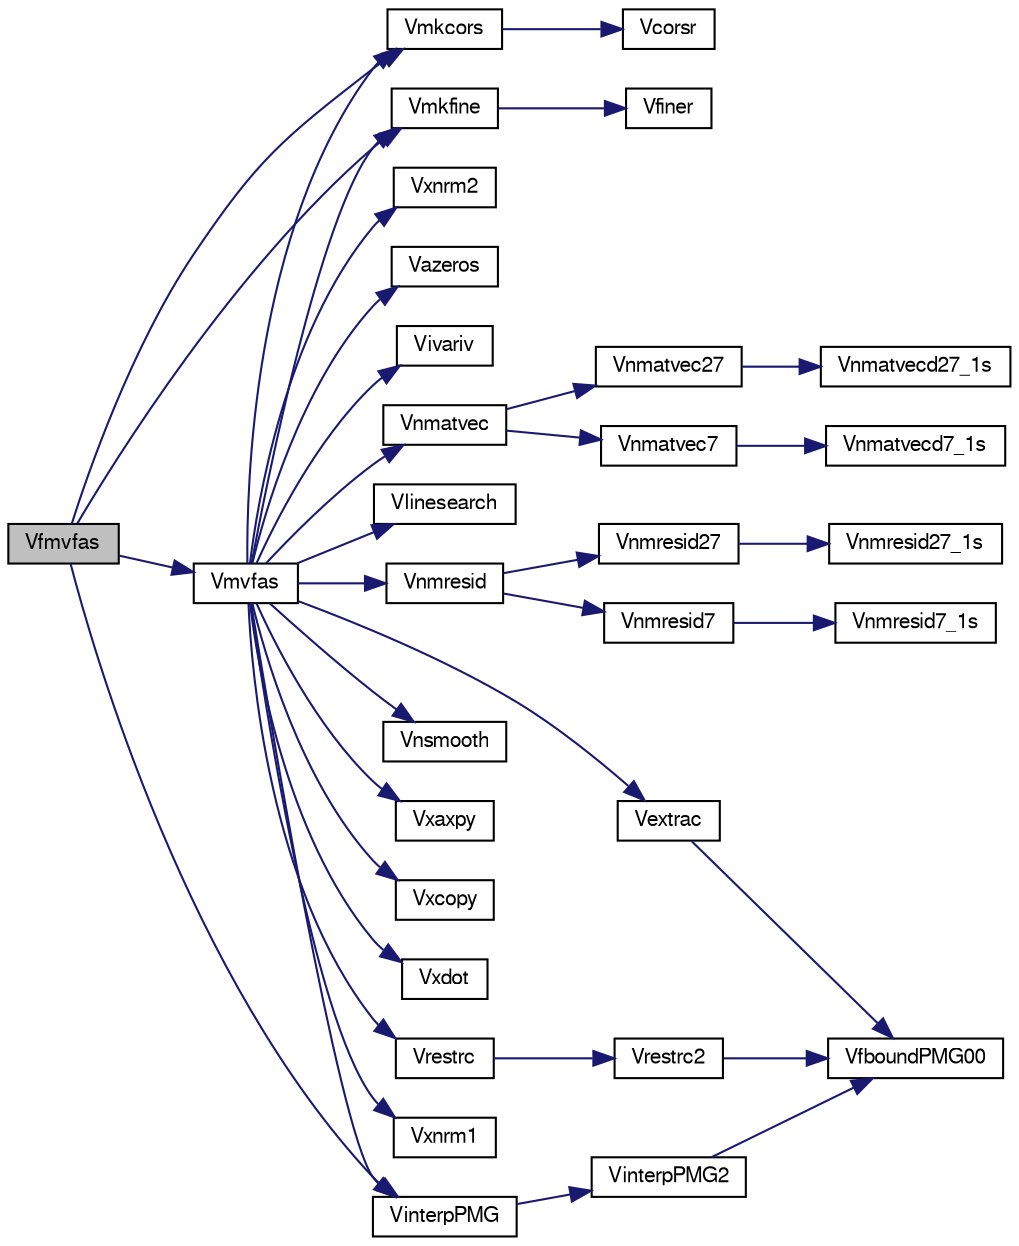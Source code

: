 digraph G
{
  edge [fontname="FreeSans",fontsize="10",labelfontname="FreeSans",labelfontsize="10"];
  node [fontname="FreeSans",fontsize="10",shape=record];
  rankdir=LR;
  Node1 [label="Vfmvfas",height=0.2,width=0.4,color="black", fillcolor="grey75", style="filled" fontcolor="black"];
  Node1 -> Node2 [color="midnightblue",fontsize="10",style="solid",fontname="FreeSans"];
  Node2 [label="VinterpPMG",height=0.2,width=0.4,color="black", fillcolor="white", style="filled",URL="$matvecd_8c.html#a7edce77ceb5c49dad99004d420a6587a",tooltip="Apply the prolongation operator."];
  Node2 -> Node3 [color="midnightblue",fontsize="10",style="solid",fontname="FreeSans"];
  Node3 [label="VinterpPMG2",height=0.2,width=0.4,color="black", fillcolor="white", style="filled",URL="$matvecd_8c.html#ac1008d0f60fc3e795cd147f8ac84bf64"];
  Node3 -> Node4 [color="midnightblue",fontsize="10",style="solid",fontname="FreeSans"];
  Node4 [label="VfboundPMG00",height=0.2,width=0.4,color="black", fillcolor="white", style="filled",URL="$mikpckd_8c.html#a2f39f931c001e4b36034361835d60c25",tooltip="Initialize a grid function to have a zero boundary value."];
  Node1 -> Node5 [color="midnightblue",fontsize="10",style="solid",fontname="FreeSans"];
  Node5 [label="Vmkcors",height=0.2,width=0.4,color="black", fillcolor="white", style="filled",URL="$mgsubd_8c.html#a991b3b9403010f02c64fcb2fedf7dd0a",tooltip="Coarsen a grid Compute the number of grid points in the coarser grid, given the number of grid points..."];
  Node5 -> Node6 [color="midnightblue",fontsize="10",style="solid",fontname="FreeSans"];
  Node6 [label="Vcorsr",height=0.2,width=0.4,color="black", fillcolor="white", style="filled",URL="$mgsubd_8c.html#ad3ea2f62646e015feb883b784f747b44",tooltip="Coarsen a grid Compute the number of grid points in the coarser grid, given the number of grid points..."];
  Node1 -> Node7 [color="midnightblue",fontsize="10",style="solid",fontname="FreeSans"];
  Node7 [label="Vmkfine",height=0.2,width=0.4,color="black", fillcolor="white", style="filled",URL="$mgsubd_8c.html#a82485b6501df85321d3243d2a1f7a41a",tooltip="Refine a grid Compute the number of grid points in the finer grid, given the number of grid points in..."];
  Node7 -> Node8 [color="midnightblue",fontsize="10",style="solid",fontname="FreeSans"];
  Node8 [label="Vfiner",height=0.2,width=0.4,color="black", fillcolor="white", style="filled",URL="$mgsubd_8c.html#a0c121a2102232ba2c0c7d401cb28d54c",tooltip="Refine a grid Compute the number of grid points in the finer grid, given the number of grid points in..."];
  Node1 -> Node9 [color="midnightblue",fontsize="10",style="solid",fontname="FreeSans"];
  Node9 [label="Vmvfas",height=0.2,width=0.4,color="black", fillcolor="white", style="filled",URL="$mgfasd_8c.html#a7169bd5627c09e5d6760cba92ed0f3f0",tooltip="Nonlinear multilevel method."];
  Node9 -> Node10 [color="midnightblue",fontsize="10",style="solid",fontname="FreeSans"];
  Node10 [label="Vazeros",height=0.2,width=0.4,color="black", fillcolor="white", style="filled",URL="$mikpckd_8c.html#aef847ec9dd6d9773b19250a24f58cd83",tooltip="Zero out operation for a grid function, including boundary values."];
  Node9 -> Node11 [color="midnightblue",fontsize="10",style="solid",fontname="FreeSans"];
  Node11 [label="Vextrac",height=0.2,width=0.4,color="black", fillcolor="white", style="filled",URL="$matvecd_8c.html#a9798c5bf4affd45e209db9f2bbef8988",tooltip="Simple injection of a fine grid function into coarse grid."];
  Node11 -> Node4 [color="midnightblue",fontsize="10",style="solid",fontname="FreeSans"];
  Node9 -> Node2 [color="midnightblue",fontsize="10",style="solid",fontname="FreeSans"];
  Node9 -> Node12 [color="midnightblue",fontsize="10",style="solid",fontname="FreeSans"];
  Node12 [label="Vivariv",height=0.2,width=0.4,color="black", fillcolor="white", style="filled",URL="$mgsubd_8c.html#af88e51c74af0b16d1f7ff6631ef7988d",tooltip="Coarsen a single dimension of a grid Compute the number of grid points in the coarser grid..."];
  Node9 -> Node13 [color="midnightblue",fontsize="10",style="solid",fontname="FreeSans"];
  Node13 [label="Vlinesearch",height=0.2,width=0.4,color="black", fillcolor="white", style="filled",URL="$mikpckd_8c.html#a43abb20c351c2e5fb869277c13be1434"];
  Node9 -> Node5 [color="midnightblue",fontsize="10",style="solid",fontname="FreeSans"];
  Node9 -> Node7 [color="midnightblue",fontsize="10",style="solid",fontname="FreeSans"];
  Node9 -> Node14 [color="midnightblue",fontsize="10",style="solid",fontname="FreeSans"];
  Node14 [label="Vnmatvec",height=0.2,width=0.4,color="black", fillcolor="white", style="filled",URL="$matvecd_8c.html#afbd34b881d565b9bba4cf515e55519c8",tooltip="Break the matrix data-structure into diagonals and then call the matrix-vector routine."];
  Node14 -> Node15 [color="midnightblue",fontsize="10",style="solid",fontname="FreeSans"];
  Node15 [label="Vnmatvec27",height=0.2,width=0.4,color="black", fillcolor="white", style="filled",URL="$matvecd_8c.html#a55f83d51e88bd051d28613a1f06310be"];
  Node15 -> Node16 [color="midnightblue",fontsize="10",style="solid",fontname="FreeSans"];
  Node16 [label="Vnmatvecd27_1s",height=0.2,width=0.4,color="black", fillcolor="white", style="filled",URL="$matvecd_8c.html#a41afe26c1505f6b69c1cb0763968c970"];
  Node14 -> Node17 [color="midnightblue",fontsize="10",style="solid",fontname="FreeSans"];
  Node17 [label="Vnmatvec7",height=0.2,width=0.4,color="black", fillcolor="white", style="filled",URL="$matvecd_8c.html#a06046e8e64dec9012844b74c4243a1aa"];
  Node17 -> Node18 [color="midnightblue",fontsize="10",style="solid",fontname="FreeSans"];
  Node18 [label="Vnmatvecd7_1s",height=0.2,width=0.4,color="black", fillcolor="white", style="filled",URL="$matvecd_8c.html#ad5a0f4c2ae6950c0bf9d13cfa25ec005"];
  Node9 -> Node19 [color="midnightblue",fontsize="10",style="solid",fontname="FreeSans"];
  Node19 [label="Vnmresid",height=0.2,width=0.4,color="black", fillcolor="white", style="filled",URL="$matvecd_8c.html#ae4f9296e188a0be6b1f3c3f668b81a11",tooltip="Break the matrix data-structure into diagonals and then call the residual routine."];
  Node19 -> Node20 [color="midnightblue",fontsize="10",style="solid",fontname="FreeSans"];
  Node20 [label="Vnmresid27",height=0.2,width=0.4,color="black", fillcolor="white", style="filled",URL="$matvecd_8c.html#a51c3cbc574f38abe8425273603f3d35c"];
  Node20 -> Node21 [color="midnightblue",fontsize="10",style="solid",fontname="FreeSans"];
  Node21 [label="Vnmresid27_1s",height=0.2,width=0.4,color="black", fillcolor="white", style="filled",URL="$matvecd_8c.html#adc9c3128e20d14bf56708b55925b554f"];
  Node19 -> Node22 [color="midnightblue",fontsize="10",style="solid",fontname="FreeSans"];
  Node22 [label="Vnmresid7",height=0.2,width=0.4,color="black", fillcolor="white", style="filled",URL="$matvecd_8c.html#aecb3d3c8e5a7e5268389b79599df7d35"];
  Node22 -> Node23 [color="midnightblue",fontsize="10",style="solid",fontname="FreeSans"];
  Node23 [label="Vnmresid7_1s",height=0.2,width=0.4,color="black", fillcolor="white", style="filled",URL="$matvecd_8c.html#ab417f73646f7e7b19270340579281fab"];
  Node9 -> Node24 [color="midnightblue",fontsize="10",style="solid",fontname="FreeSans"];
  Node24 [label="Vnsmooth",height=0.2,width=0.4,color="black", fillcolor="white", style="filled",URL="$smoothd_8c.html#a423f66e215b77f2d9e4e0569cf36b9c8",tooltip="call the appropriate non-linear smoothing routine."];
  Node9 -> Node25 [color="midnightblue",fontsize="10",style="solid",fontname="FreeSans"];
  Node25 [label="Vrestrc",height=0.2,width=0.4,color="black", fillcolor="white", style="filled",URL="$matvecd_8c.html#a5272299e7e280af7f61a1e6e25e1c3df",tooltip="Apply the restriction operator."];
  Node25 -> Node26 [color="midnightblue",fontsize="10",style="solid",fontname="FreeSans"];
  Node26 [label="Vrestrc2",height=0.2,width=0.4,color="black", fillcolor="white", style="filled",URL="$matvecd_8c.html#ade0953634c3377d24922b80b9351c8b5"];
  Node26 -> Node4 [color="midnightblue",fontsize="10",style="solid",fontname="FreeSans"];
  Node9 -> Node27 [color="midnightblue",fontsize="10",style="solid",fontname="FreeSans"];
  Node27 [label="Vxaxpy",height=0.2,width=0.4,color="black", fillcolor="white", style="filled",URL="$mikpckd_8c.html#a357bc5ff97764263ab65b864a9fb2bd4",tooltip="saxpy operation for a grid function with boundary values."];
  Node9 -> Node28 [color="midnightblue",fontsize="10",style="solid",fontname="FreeSans"];
  Node28 [label="Vxcopy",height=0.2,width=0.4,color="black", fillcolor="white", style="filled",URL="$group___p_m_g_c.html#ga964d91008dba76f460e36b9a207fb2af",tooltip="A collection of useful low-level routines (timing, etc)."];
  Node9 -> Node29 [color="midnightblue",fontsize="10",style="solid",fontname="FreeSans"];
  Node29 [label="Vxdot",height=0.2,width=0.4,color="black", fillcolor="white", style="filled",URL="$mikpckd_8c.html#a835e0deca8e3cbfbc735369e7885f255",tooltip="Inner product operation for a grid function with boundary values."];
  Node9 -> Node30 [color="midnightblue",fontsize="10",style="solid",fontname="FreeSans"];
  Node30 [label="Vxnrm1",height=0.2,width=0.4,color="black", fillcolor="white", style="filled",URL="$mikpckd_8c.html#a86506dd6796f93f0e5a44404b3614435",tooltip="Norm operation for a grid function with boundary values."];
  Node9 -> Node31 [color="midnightblue",fontsize="10",style="solid",fontname="FreeSans"];
  Node31 [label="Vxnrm2",height=0.2,width=0.4,color="black", fillcolor="white", style="filled",URL="$mikpckd_8c.html#a5e9af2a16f77c9082534cd41f3134c51",tooltip="Norm operation for a grid function with boundary values."];
}
